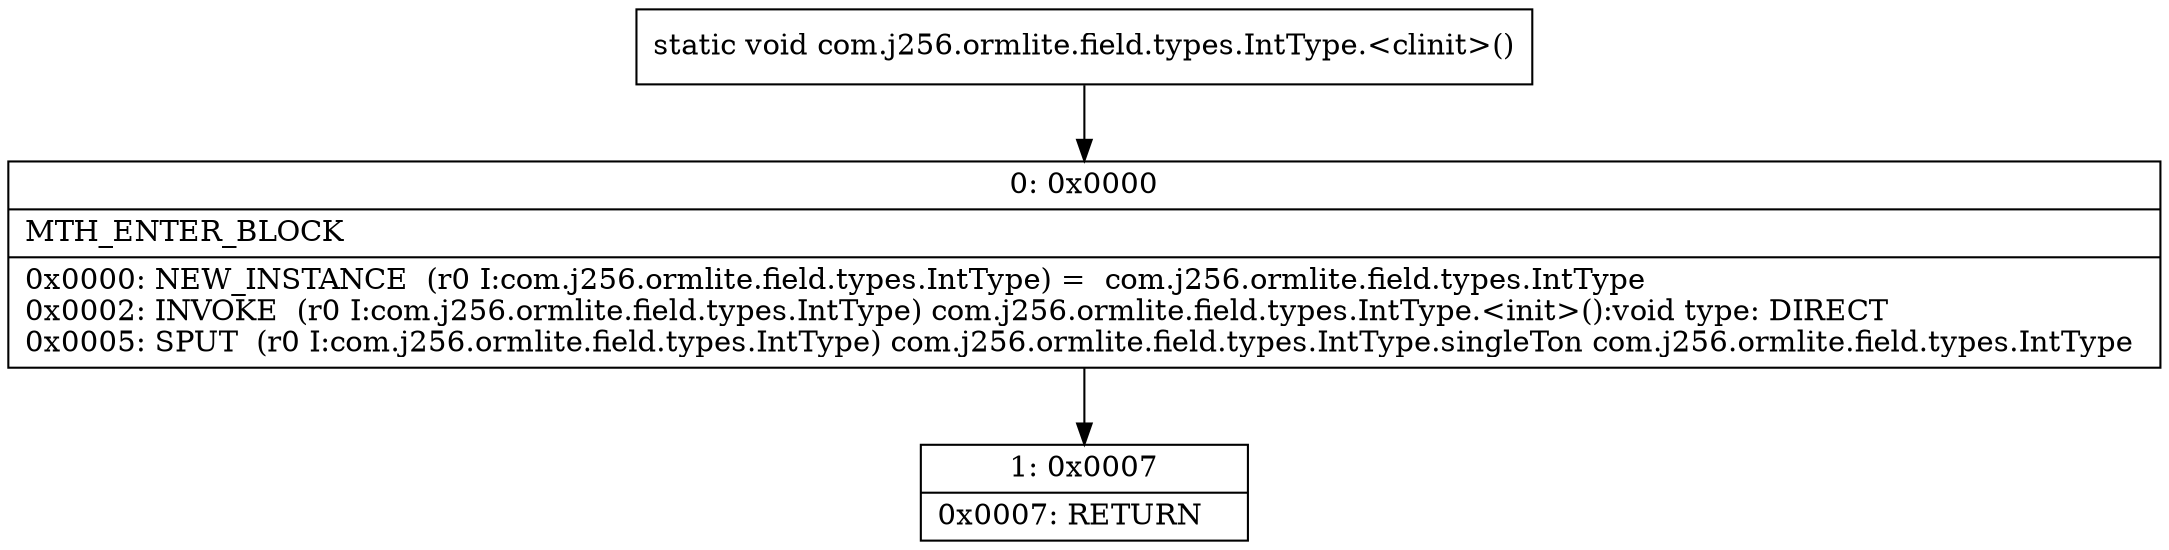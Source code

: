 digraph "CFG forcom.j256.ormlite.field.types.IntType.\<clinit\>()V" {
Node_0 [shape=record,label="{0\:\ 0x0000|MTH_ENTER_BLOCK\l|0x0000: NEW_INSTANCE  (r0 I:com.j256.ormlite.field.types.IntType) =  com.j256.ormlite.field.types.IntType \l0x0002: INVOKE  (r0 I:com.j256.ormlite.field.types.IntType) com.j256.ormlite.field.types.IntType.\<init\>():void type: DIRECT \l0x0005: SPUT  (r0 I:com.j256.ormlite.field.types.IntType) com.j256.ormlite.field.types.IntType.singleTon com.j256.ormlite.field.types.IntType \l}"];
Node_1 [shape=record,label="{1\:\ 0x0007|0x0007: RETURN   \l}"];
MethodNode[shape=record,label="{static void com.j256.ormlite.field.types.IntType.\<clinit\>() }"];
MethodNode -> Node_0;
Node_0 -> Node_1;
}

